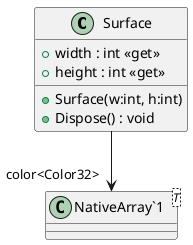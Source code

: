 @startuml
class Surface {
    + Surface(w:int, h:int)
    + Dispose() : void
    + width : int <<get>>
    + height : int <<get>>
}
class "NativeArray`1"<T> {
}
Surface --> "color<Color32>" "NativeArray`1"
@enduml
